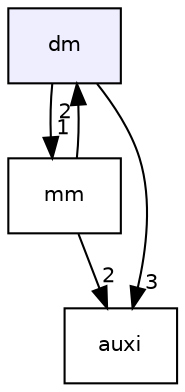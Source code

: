 digraph "dm" {
  bgcolor=transparent;
  compound=true
  node [ fontsize="10", fontname="Helvetica"];
  edge [ labelfontsize="10", labelfontname="Helvetica"];
  dir_fceb8c84259f2f7a80548922c61f7c5a [shape=box, label="dm", style="filled", fillcolor="#eeeeff", pencolor="black", URL="dir_fceb8c84259f2f7a80548922c61f7c5a.html"];
  dir_fc11452e4696bd8c0943c731770ef0fd [shape=box label="mm" URL="dir_fc11452e4696bd8c0943c731770ef0fd.html"];
  dir_55aed34cd3f6ec638757940cb3108f99 [shape=box label="auxi" URL="dir_55aed34cd3f6ec638757940cb3108f99.html"];
  dir_fc11452e4696bd8c0943c731770ef0fd->dir_fceb8c84259f2f7a80548922c61f7c5a [headlabel="2", labeldistance=1.5 headhref="dir_000004_000002.html"];
  dir_fc11452e4696bd8c0943c731770ef0fd->dir_55aed34cd3f6ec638757940cb3108f99 [headlabel="2", labeldistance=1.5 headhref="dir_000004_000000.html"];
  dir_fceb8c84259f2f7a80548922c61f7c5a->dir_fc11452e4696bd8c0943c731770ef0fd [headlabel="1", labeldistance=1.5 headhref="dir_000002_000004.html"];
  dir_fceb8c84259f2f7a80548922c61f7c5a->dir_55aed34cd3f6ec638757940cb3108f99 [headlabel="3", labeldistance=1.5 headhref="dir_000002_000000.html"];
}
